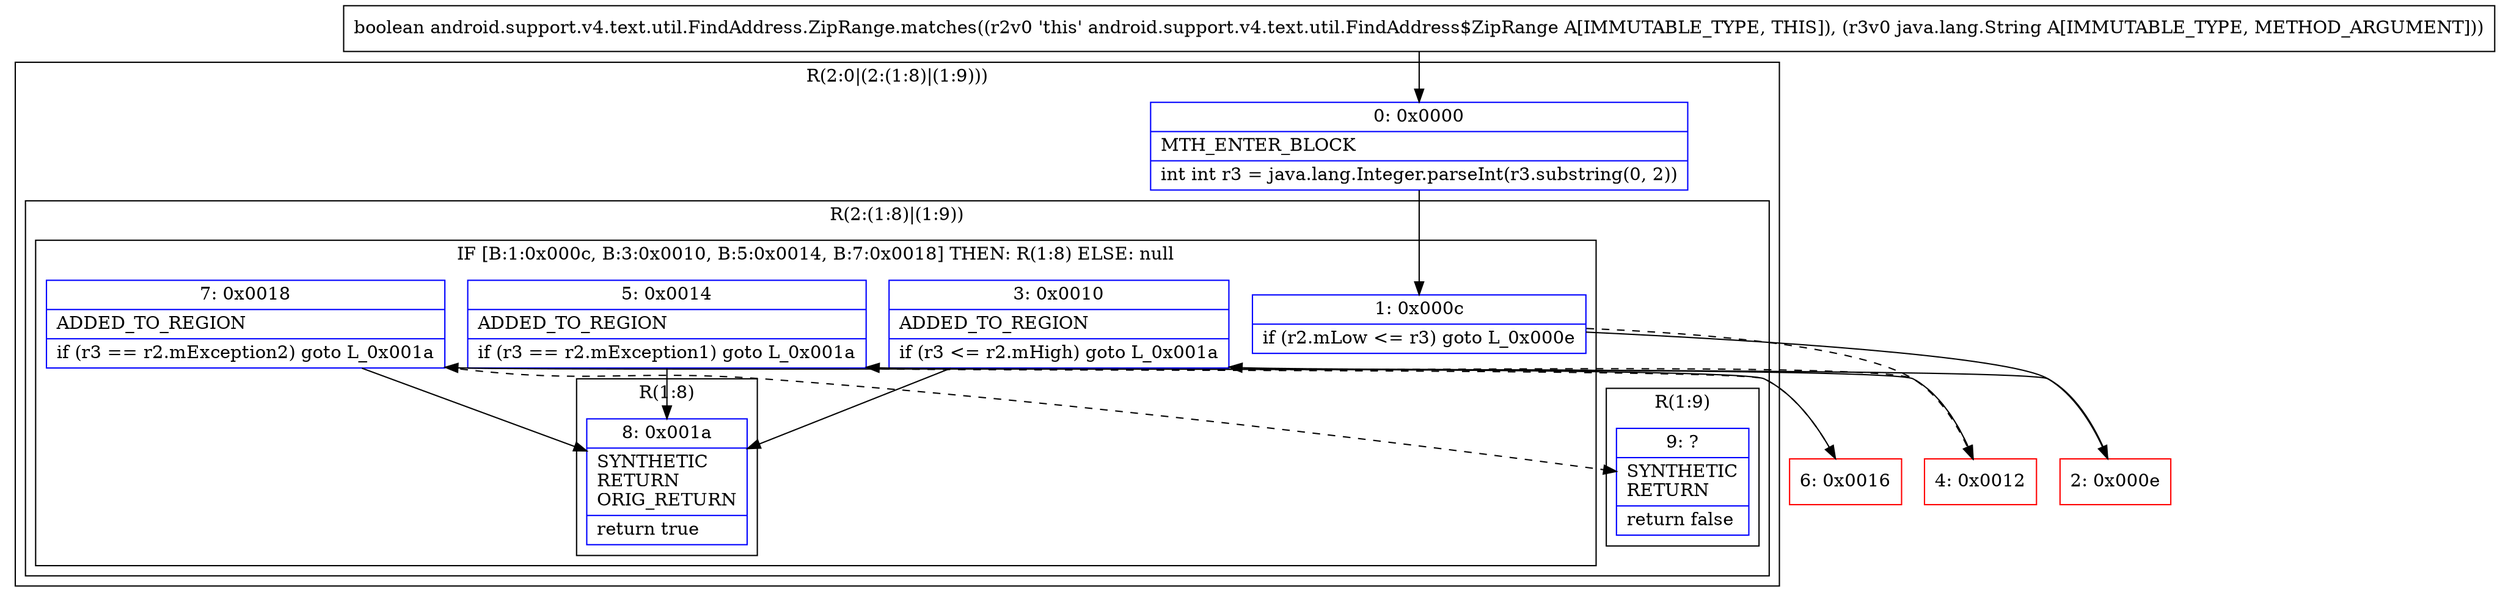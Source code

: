 digraph "CFG forandroid.support.v4.text.util.FindAddress.ZipRange.matches(Ljava\/lang\/String;)Z" {
subgraph cluster_Region_2025205282 {
label = "R(2:0|(2:(1:8)|(1:9)))";
node [shape=record,color=blue];
Node_0 [shape=record,label="{0\:\ 0x0000|MTH_ENTER_BLOCK\l|int int r3 = java.lang.Integer.parseInt(r3.substring(0, 2))\l}"];
subgraph cluster_Region_1496291630 {
label = "R(2:(1:8)|(1:9))";
node [shape=record,color=blue];
subgraph cluster_IfRegion_622039206 {
label = "IF [B:1:0x000c, B:3:0x0010, B:5:0x0014, B:7:0x0018] THEN: R(1:8) ELSE: null";
node [shape=record,color=blue];
Node_1 [shape=record,label="{1\:\ 0x000c|if (r2.mLow \<= r3) goto L_0x000e\l}"];
Node_3 [shape=record,label="{3\:\ 0x0010|ADDED_TO_REGION\l|if (r3 \<= r2.mHigh) goto L_0x001a\l}"];
Node_5 [shape=record,label="{5\:\ 0x0014|ADDED_TO_REGION\l|if (r3 == r2.mException1) goto L_0x001a\l}"];
Node_7 [shape=record,label="{7\:\ 0x0018|ADDED_TO_REGION\l|if (r3 == r2.mException2) goto L_0x001a\l}"];
subgraph cluster_Region_822930761 {
label = "R(1:8)";
node [shape=record,color=blue];
Node_8 [shape=record,label="{8\:\ 0x001a|SYNTHETIC\lRETURN\lORIG_RETURN\l|return true\l}"];
}
}
subgraph cluster_Region_1815193092 {
label = "R(1:9)";
node [shape=record,color=blue];
Node_9 [shape=record,label="{9\:\ ?|SYNTHETIC\lRETURN\l|return false\l}"];
}
}
}
Node_2 [shape=record,color=red,label="{2\:\ 0x000e}"];
Node_4 [shape=record,color=red,label="{4\:\ 0x0012}"];
Node_6 [shape=record,color=red,label="{6\:\ 0x0016}"];
MethodNode[shape=record,label="{boolean android.support.v4.text.util.FindAddress.ZipRange.matches((r2v0 'this' android.support.v4.text.util.FindAddress$ZipRange A[IMMUTABLE_TYPE, THIS]), (r3v0 java.lang.String A[IMMUTABLE_TYPE, METHOD_ARGUMENT])) }"];
MethodNode -> Node_0;
Node_0 -> Node_1;
Node_1 -> Node_2;
Node_1 -> Node_4[style=dashed];
Node_3 -> Node_4[style=dashed];
Node_3 -> Node_8;
Node_5 -> Node_6[style=dashed];
Node_5 -> Node_8;
Node_7 -> Node_8;
Node_7 -> Node_9[style=dashed];
Node_2 -> Node_3;
Node_4 -> Node_5;
Node_6 -> Node_7;
}

